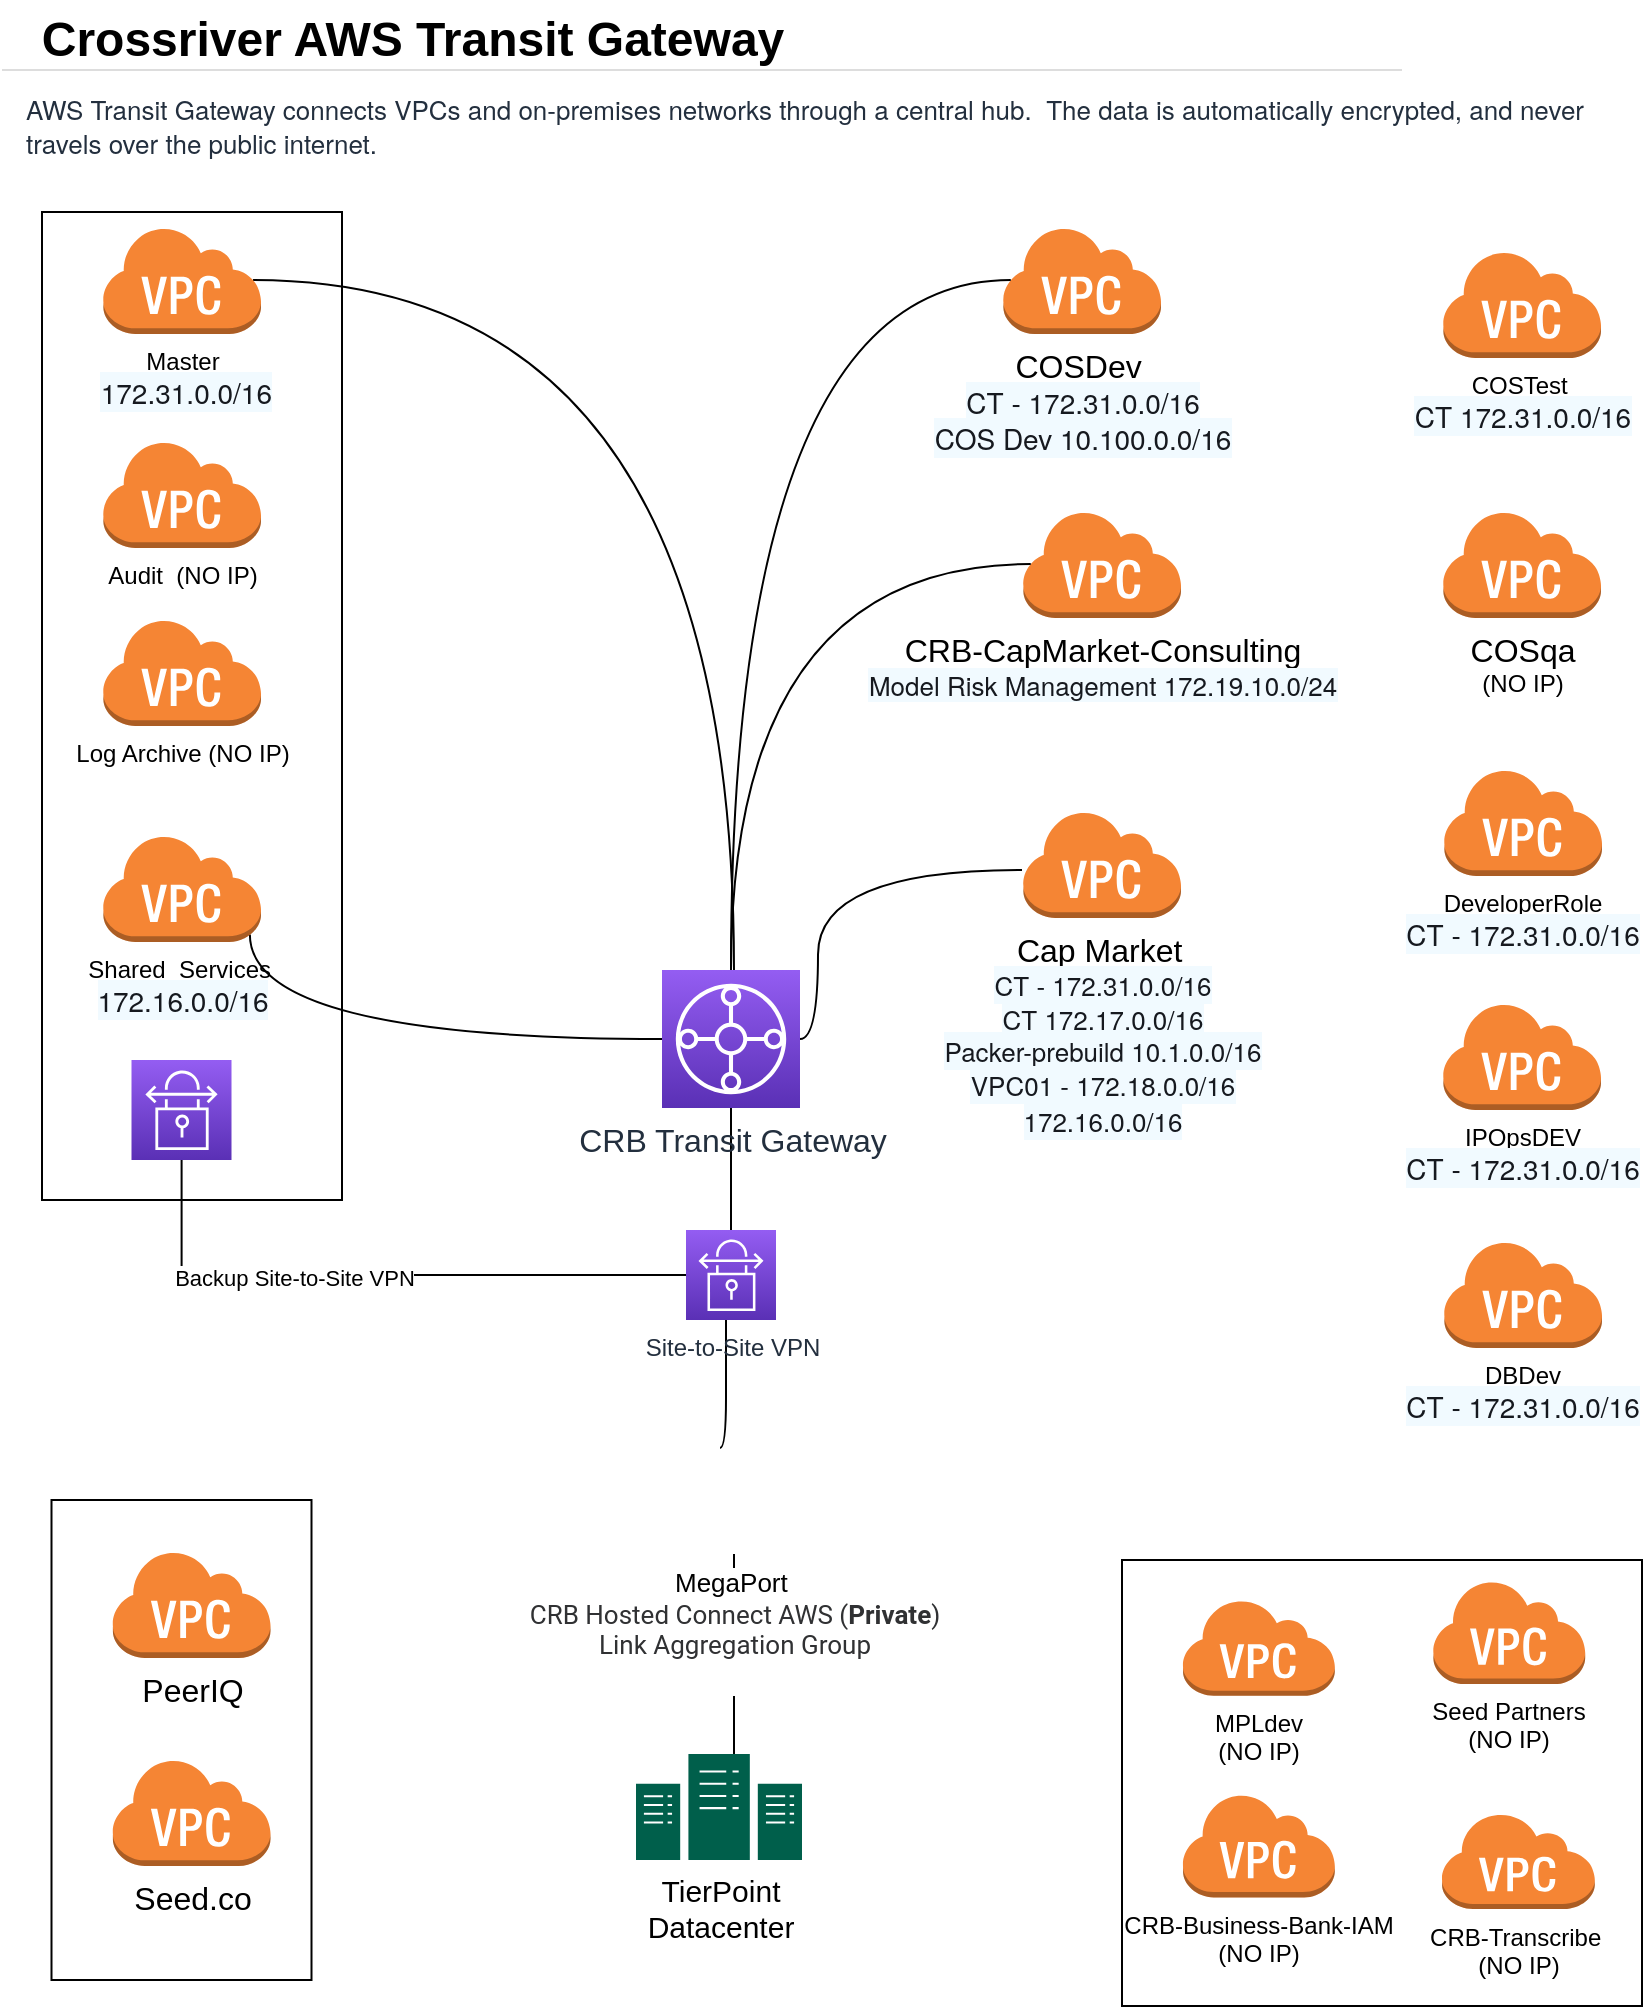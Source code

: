 <mxfile version="14.6.13" type="device"><diagram id="Vs96msSQXlB6r4_CL7Yd" name="Page-1"><mxGraphModel dx="2062" dy="1122" grid="1" gridSize="10" guides="1" tooltips="1" connect="1" arrows="1" fold="1" page="1" pageScale="1" pageWidth="850" pageHeight="1100" background="none" math="0" shadow="0"><root><mxCell id="0"/><mxCell id="1" parent="0"/><mxCell id="Ruxb51OMRyWR1sj8VzCT-89" value="" style="whiteSpace=wrap;html=1;" parent="1" vertex="1"><mxGeometry x="34.75" y="760" width="130" height="240" as="geometry"/></mxCell><mxCell id="Ruxb51OMRyWR1sj8VzCT-80" value="" style="whiteSpace=wrap;html=1;" parent="1" vertex="1"><mxGeometry x="30" y="116" width="150" height="494" as="geometry"/></mxCell><mxCell id="Ruxb51OMRyWR1sj8VzCT-20" value="&lt;font style=&quot;font-size: 16px&quot;&gt;COSDev&amp;nbsp;&lt;/font&gt;&lt;br&gt;&lt;span style=&quot;color: rgb(22 , 25 , 31) ; font-family: &amp;#34;amazon ember&amp;#34; , &amp;#34;helvetica neue&amp;#34; , &amp;#34;roboto&amp;#34; , &amp;#34;arial&amp;#34; , sans-serif ; font-size: 14px ; background-color: rgb(241 , 250 , 255)&quot;&gt;CT - 172.31.0.0/16&lt;br&gt;&lt;/span&gt;&lt;span style=&quot;color: rgb(22 , 25 , 31) ; font-family: &amp;#34;amazon ember&amp;#34; , &amp;#34;helvetica neue&amp;#34; , &amp;#34;roboto&amp;#34; , &amp;#34;arial&amp;#34; , sans-serif ; font-size: 14px ; background-color: rgb(241 , 250 , 255)&quot;&gt;COS Dev 10.100.0.0/16&lt;/span&gt;&lt;span style=&quot;color: rgb(22 , 25 , 31) ; font-family: &amp;#34;amazon ember&amp;#34; , &amp;#34;helvetica neue&amp;#34; , &amp;#34;roboto&amp;#34; , &amp;#34;arial&amp;#34; , sans-serif ; font-size: 14px ; background-color: rgb(241 , 250 , 255)&quot;&gt;&lt;br&gt;&lt;/span&gt;" style="outlineConnect=0;dashed=0;verticalLabelPosition=bottom;verticalAlign=top;align=center;html=1;shape=mxgraph.aws3.virtual_private_cloud;fillColor=#F58534;gradientColor=none;" parent="1" vertex="1"><mxGeometry x="510" y="123" width="79.5" height="54" as="geometry"/></mxCell><mxCell id="Ruxb51OMRyWR1sj8VzCT-26" value="COSTest&amp;nbsp;&lt;br&gt;&lt;span style=&quot;color: rgb(22 , 25 , 31) ; font-family: &amp;#34;amazon ember&amp;#34; , &amp;#34;helvetica neue&amp;#34; , &amp;#34;roboto&amp;#34; , &amp;#34;arial&amp;#34; , sans-serif ; font-size: 14px ; background-color: rgb(241 , 250 , 255)&quot;&gt;CT 172.31.0.0/16&lt;/span&gt;&lt;br&gt;&amp;nbsp;" style="outlineConnect=0;dashed=0;verticalLabelPosition=bottom;verticalAlign=top;align=center;html=1;shape=mxgraph.aws3.virtual_private_cloud;fillColor=#F58534;gradientColor=none;" parent="1" vertex="1"><mxGeometry x="730" y="135" width="79.5" height="54" as="geometry"/></mxCell><mxCell id="Ruxb51OMRyWR1sj8VzCT-27" value="&lt;font style=&quot;font-size: 16px&quot;&gt;COSqa&lt;/font&gt;&lt;br&gt;(NO IP)" style="outlineConnect=0;dashed=0;verticalLabelPosition=bottom;verticalAlign=top;align=center;html=1;shape=mxgraph.aws3.virtual_private_cloud;fillColor=#F58534;gradientColor=none;" parent="1" vertex="1"><mxGeometry x="730" y="265" width="79.5" height="54" as="geometry"/></mxCell><mxCell id="Ruxb51OMRyWR1sj8VzCT-28" value="&lt;font style=&quot;font-size: 16px&quot;&gt;Cap Market&lt;/font&gt;&amp;nbsp;&lt;br&gt;&lt;font style=&quot;font-size: 13px&quot;&gt;&lt;span style=&quot;color: rgb(22 , 25 , 31) ; font-family: &amp;#34;amazon ember&amp;#34; , &amp;#34;helvetica neue&amp;#34; , &amp;#34;roboto&amp;#34; , &amp;#34;arial&amp;#34; , sans-serif ; background-color: rgb(241 , 250 , 255)&quot;&gt;CT - 172.31.0.0/16&lt;/span&gt;&lt;span style=&quot;color: rgb(22 , 25 , 31) ; font-family: &amp;#34;amazon ember&amp;#34; , &amp;#34;helvetica neue&amp;#34; , &amp;#34;roboto&amp;#34; , &amp;#34;arial&amp;#34; , sans-serif ; background-color: rgb(241 , 250 , 255)&quot;&gt;&lt;br&gt;&lt;/span&gt;&lt;span style=&quot;color: rgb(22 , 25 , 31) ; font-family: &amp;#34;amazon ember&amp;#34; , &amp;#34;helvetica neue&amp;#34; , &amp;#34;roboto&amp;#34; , &amp;#34;arial&amp;#34; , sans-serif ; background-color: rgb(241 , 250 , 255)&quot;&gt;CT 172.17.0.0/16&lt;br&gt;&lt;/span&gt;&lt;span style=&quot;color: rgb(22 , 25 , 31) ; font-family: &amp;#34;amazon ember&amp;#34; , &amp;#34;helvetica neue&amp;#34; , &amp;#34;roboto&amp;#34; , &amp;#34;arial&amp;#34; , sans-serif ; background-color: rgb(241 , 250 , 255)&quot;&gt;Packer-prebuild 10.1.0.0/16&lt;br&gt;&lt;/span&gt;&lt;span style=&quot;color: rgb(22 , 25 , 31) ; font-family: &amp;#34;amazon ember&amp;#34; , &amp;#34;helvetica neue&amp;#34; , &amp;#34;roboto&amp;#34; , &amp;#34;arial&amp;#34; , sans-serif ; background-color: rgb(241 , 250 , 255)&quot;&gt;VPC01 - 172.18.0.0/16&lt;br&gt;&lt;/span&gt;&lt;span style=&quot;color: rgb(22 , 25 , 31) ; font-family: &amp;#34;amazon ember&amp;#34; , &amp;#34;helvetica neue&amp;#34; , &amp;#34;roboto&amp;#34; , &amp;#34;arial&amp;#34; , sans-serif ; background-color: rgb(241 , 250 , 255)&quot;&gt;172.16.0.0/16&lt;/span&gt;&lt;/font&gt;&lt;span style=&quot;color: rgb(22 , 25 , 31) ; font-family: &amp;#34;amazon ember&amp;#34; , &amp;#34;helvetica neue&amp;#34; , &amp;#34;roboto&amp;#34; , &amp;#34;arial&amp;#34; , sans-serif ; font-size: 14px ; background-color: rgb(241 , 250 , 255)&quot;&gt;&lt;br&gt;&lt;/span&gt;&lt;span style=&quot;color: rgb(22 , 25 , 31) ; font-family: &amp;#34;amazon ember&amp;#34; , &amp;#34;helvetica neue&amp;#34; , &amp;#34;roboto&amp;#34; , &amp;#34;arial&amp;#34; , sans-serif ; font-size: 14px ; background-color: rgb(241 , 250 , 255)&quot;&gt;&lt;br&gt;&lt;/span&gt;&lt;span style=&quot;color: rgb(22 , 25 , 31) ; font-family: &amp;#34;amazon ember&amp;#34; , &amp;#34;helvetica neue&amp;#34; , &amp;#34;roboto&amp;#34; , &amp;#34;arial&amp;#34; , sans-serif ; font-size: 14px ; background-color: rgb(241 , 250 , 255)&quot;&gt;&lt;br&gt;&lt;/span&gt;&lt;span style=&quot;color: rgb(22 , 25 , 31) ; font-family: &amp;#34;amazon ember&amp;#34; , &amp;#34;helvetica neue&amp;#34; , &amp;#34;roboto&amp;#34; , &amp;#34;arial&amp;#34; , sans-serif ; font-size: 14px ; background-color: rgb(241 , 250 , 255)&quot;&gt;&lt;br&gt;&lt;/span&gt;" style="outlineConnect=0;dashed=0;verticalLabelPosition=bottom;verticalAlign=top;align=center;html=1;shape=mxgraph.aws3.virtual_private_cloud;fillColor=#F58534;gradientColor=none;" parent="1" vertex="1"><mxGeometry x="520" y="415" width="79.5" height="54" as="geometry"/></mxCell><mxCell id="Ruxb51OMRyWR1sj8VzCT-35" value="&lt;font style=&quot;font-size: 16px&quot;&gt;CRB-CapMarket-Consulting&lt;/font&gt;&lt;br&gt;&lt;span style=&quot;color: rgb(22 , 25 , 31) ; font-family: &amp;#34;amazon ember&amp;#34; , &amp;#34;helvetica neue&amp;#34; , &amp;#34;roboto&amp;#34; , &amp;#34;arial&amp;#34; , sans-serif ; background-color: rgb(241 , 250 , 255)&quot;&gt;&lt;font style=&quot;font-size: 13px&quot;&gt;Model Risk Management 172.19.10.0/24&lt;/font&gt;&lt;/span&gt;" style="outlineConnect=0;dashed=0;verticalLabelPosition=bottom;verticalAlign=top;align=center;html=1;shape=mxgraph.aws3.virtual_private_cloud;fillColor=#F58534;gradientColor=none;" parent="1" vertex="1"><mxGeometry x="520" y="265" width="79.5" height="54" as="geometry"/></mxCell><mxCell id="Ruxb51OMRyWR1sj8VzCT-37" value="DBDev&lt;br&gt;&lt;span style=&quot;color: rgb(22 , 25 , 31) ; font-family: &amp;#34;amazon ember&amp;#34; , &amp;#34;helvetica neue&amp;#34; , &amp;#34;roboto&amp;#34; , &amp;#34;arial&amp;#34; , sans-serif ; font-size: 14px ; background-color: rgb(241 , 250 , 255)&quot;&gt;CT - 172.31.0.0/16&lt;/span&gt;" style="outlineConnect=0;dashed=0;verticalLabelPosition=bottom;verticalAlign=top;align=center;html=1;shape=mxgraph.aws3.virtual_private_cloud;fillColor=#F58534;gradientColor=none;" parent="1" vertex="1"><mxGeometry x="730.5" y="630" width="79.5" height="54" as="geometry"/></mxCell><mxCell id="Ruxb51OMRyWR1sj8VzCT-43" value="DeveloperRole&lt;br&gt;&lt;span style=&quot;color: rgb(22 , 25 , 31) ; font-family: &amp;#34;amazon ember&amp;#34; , &amp;#34;helvetica neue&amp;#34; , &amp;#34;roboto&amp;#34; , &amp;#34;arial&amp;#34; , sans-serif ; font-size: 14px ; background-color: rgb(241 , 250 , 255)&quot;&gt;CT - 172.31.0.0/16&lt;/span&gt;" style="outlineConnect=0;dashed=0;verticalLabelPosition=bottom;verticalAlign=top;align=center;html=1;shape=mxgraph.aws3.virtual_private_cloud;fillColor=#F58534;gradientColor=none;" parent="1" vertex="1"><mxGeometry x="730.5" y="394" width="79.5" height="54" as="geometry"/></mxCell><mxCell id="Ruxb51OMRyWR1sj8VzCT-48" value="IPOpsDEV&lt;br&gt;&lt;span style=&quot;color: rgb(22 , 25 , 31) ; font-family: &amp;#34;amazon ember&amp;#34; , &amp;#34;helvetica neue&amp;#34; , &amp;#34;roboto&amp;#34; , &amp;#34;arial&amp;#34; , sans-serif ; font-size: 14px ; background-color: rgb(241 , 250 , 255)&quot;&gt;CT - 172.31.0.0/16&lt;/span&gt;" style="outlineConnect=0;dashed=0;verticalLabelPosition=bottom;verticalAlign=top;align=center;html=1;shape=mxgraph.aws3.virtual_private_cloud;fillColor=#F58534;gradientColor=none;" parent="1" vertex="1"><mxGeometry x="730" y="511" width="79.5" height="54" as="geometry"/></mxCell><mxCell id="Ruxb51OMRyWR1sj8VzCT-62" style="edgeStyle=orthogonalEdgeStyle;orthogonalLoop=1;jettySize=auto;html=1;entryX=0.95;entryY=0.5;entryDx=0;entryDy=0;entryPerimeter=0;endArrow=none;endFill=0;curved=1;" parent="1" source="Ruxb51OMRyWR1sj8VzCT-51" target="Ruxb51OMRyWR1sj8VzCT-25" edge="1"><mxGeometry relative="1" as="geometry"><Array as="points"><mxPoint x="376" y="150"/></Array></mxGeometry></mxCell><mxCell id="Ruxb51OMRyWR1sj8VzCT-64" style="edgeStyle=orthogonalEdgeStyle;orthogonalLoop=1;jettySize=auto;html=1;exitX=0;exitY=0.5;exitDx=0;exitDy=0;exitPerimeter=0;entryX=0.93;entryY=0.93;entryDx=0;entryDy=0;entryPerimeter=0;endArrow=none;endFill=0;curved=1;" parent="1" source="Ruxb51OMRyWR1sj8VzCT-51" target="Ruxb51OMRyWR1sj8VzCT-22" edge="1"><mxGeometry relative="1" as="geometry"/></mxCell><mxCell id="Ruxb51OMRyWR1sj8VzCT-68" style="edgeStyle=orthogonalEdgeStyle;orthogonalLoop=1;jettySize=auto;html=1;exitX=1;exitY=0.5;exitDx=0;exitDy=0;exitPerimeter=0;endArrow=none;endFill=0;curved=1;" parent="1" source="Ruxb51OMRyWR1sj8VzCT-51" target="Ruxb51OMRyWR1sj8VzCT-28" edge="1"><mxGeometry relative="1" as="geometry"><Array as="points"><mxPoint x="418" y="445"/></Array></mxGeometry></mxCell><mxCell id="Ruxb51OMRyWR1sj8VzCT-77" value="" style="edgeStyle=orthogonalEdgeStyle;orthogonalLoop=1;jettySize=auto;html=1;endArrow=none;endFill=0;curved=1;" parent="1" source="Ruxb51OMRyWR1sj8VzCT-51" target="Ruxb51OMRyWR1sj8VzCT-61" edge="1"><mxGeometry relative="1" as="geometry"/></mxCell><mxCell id="Ruxb51OMRyWR1sj8VzCT-81" style="edgeStyle=orthogonalEdgeStyle;orthogonalLoop=1;jettySize=auto;html=1;exitX=0.5;exitY=0;exitDx=0;exitDy=0;exitPerimeter=0;entryX=0.055;entryY=0.5;entryDx=0;entryDy=0;entryPerimeter=0;endArrow=none;endFill=0;curved=1;" parent="1" source="Ruxb51OMRyWR1sj8VzCT-51" target="Ruxb51OMRyWR1sj8VzCT-35" edge="1"><mxGeometry relative="1" as="geometry"><Array as="points"><mxPoint x="375" y="292"/></Array></mxGeometry></mxCell><mxCell id="Ruxb51OMRyWR1sj8VzCT-82" style="edgeStyle=orthogonalEdgeStyle;orthogonalLoop=1;jettySize=auto;html=1;exitX=0.5;exitY=0;exitDx=0;exitDy=0;exitPerimeter=0;entryX=0.055;entryY=0.5;entryDx=0;entryDy=0;entryPerimeter=0;endArrow=none;endFill=0;curved=1;" parent="1" source="Ruxb51OMRyWR1sj8VzCT-51" target="Ruxb51OMRyWR1sj8VzCT-20" edge="1"><mxGeometry relative="1" as="geometry"><Array as="points"><mxPoint x="375" y="150"/></Array></mxGeometry></mxCell><mxCell id="Ruxb51OMRyWR1sj8VzCT-88" value="" style="edgeStyle=orthogonalEdgeStyle;orthogonalLoop=1;jettySize=auto;html=1;endArrow=none;endFill=0;curved=1;" parent="1" source="Ruxb51OMRyWR1sj8VzCT-51" target="Ruxb51OMRyWR1sj8VzCT-61" edge="1"><mxGeometry relative="1" as="geometry"/></mxCell><mxCell id="Ruxb51OMRyWR1sj8VzCT-51" value="&lt;font style=&quot;font-size: 16px&quot;&gt;CRB Transit Gateway&lt;/font&gt;" style="points=[[0,0,0],[0.25,0,0],[0.5,0,0],[0.75,0,0],[1,0,0],[0,1,0],[0.25,1,0],[0.5,1,0],[0.75,1,0],[1,1,0],[0,0.25,0],[0,0.5,0],[0,0.75,0],[1,0.25,0],[1,0.5,0],[1,0.75,0]];outlineConnect=0;fontColor=#232F3E;gradientColor=#945DF2;gradientDirection=north;fillColor=#5A30B5;strokeColor=#ffffff;dashed=0;verticalLabelPosition=bottom;verticalAlign=top;align=center;html=1;fontSize=12;fontStyle=0;aspect=fixed;shape=mxgraph.aws4.resourceIcon;resIcon=mxgraph.aws4.transit_gateway;" parent="1" vertex="1"><mxGeometry x="340" y="495" width="69" height="69" as="geometry"/></mxCell><mxCell id="Ruxb51OMRyWR1sj8VzCT-22" value="Shared_Services&amp;nbsp;&lt;br&gt;&lt;span style=&quot;color: rgb(22 , 25 , 31) ; font-family: &amp;#34;amazon ember&amp;#34; , &amp;#34;helvetica neue&amp;#34; , &amp;#34;roboto&amp;#34; , &amp;#34;arial&amp;#34; , sans-serif ; font-size: 14px ; background-color: rgb(241 , 250 , 255)&quot;&gt;172.16.0.0/16&lt;/span&gt;&lt;br&gt;&amp;nbsp;" style="outlineConnect=0;dashed=0;verticalLabelPosition=bottom;verticalAlign=top;align=center;html=1;shape=mxgraph.aws3.virtual_private_cloud;fillColor=#F58534;gradientColor=none;" parent="1" vertex="1"><mxGeometry x="60" y="427" width="79.5" height="54" as="geometry"/></mxCell><mxCell id="Ruxb51OMRyWR1sj8VzCT-23" value="Log Archive (NO IP)" style="outlineConnect=0;dashed=0;verticalLabelPosition=bottom;verticalAlign=top;align=center;html=1;shape=mxgraph.aws3.virtual_private_cloud;fillColor=#F58534;gradientColor=none;" parent="1" vertex="1"><mxGeometry x="60" y="319" width="79.5" height="54" as="geometry"/></mxCell><mxCell id="Ruxb51OMRyWR1sj8VzCT-24" value="Audit&amp;nbsp; (NO IP)" style="outlineConnect=0;dashed=0;verticalLabelPosition=bottom;verticalAlign=top;align=center;html=1;shape=mxgraph.aws3.virtual_private_cloud;fillColor=#F58534;gradientColor=none;" parent="1" vertex="1"><mxGeometry x="60" y="230" width="79.5" height="54" as="geometry"/></mxCell><mxCell id="Ruxb51OMRyWR1sj8VzCT-25" value="Master&lt;br&gt;&amp;nbsp;&lt;span style=&quot;color: rgb(22 , 25 , 31) ; font-family: &amp;#34;amazon ember&amp;#34; , &amp;#34;helvetica neue&amp;#34; , &amp;#34;roboto&amp;#34; , &amp;#34;arial&amp;#34; , sans-serif ; font-size: 14px ; background-color: rgb(241 , 250 , 255)&quot;&gt;172.31.0.0/16&lt;/span&gt;" style="outlineConnect=0;dashed=0;verticalLabelPosition=bottom;verticalAlign=top;align=center;html=1;shape=mxgraph.aws3.virtual_private_cloud;fillColor=#F58534;gradientColor=none;" parent="1" vertex="1"><mxGeometry x="60" y="123" width="79.5" height="54" as="geometry"/></mxCell><mxCell id="Ruxb51OMRyWR1sj8VzCT-78" value="" style="edgeStyle=orthogonalEdgeStyle;orthogonalLoop=1;jettySize=auto;html=1;endArrow=none;endFill=0;fontStyle=1;curved=1;" parent="1" edge="1"><mxGeometry relative="1" as="geometry"><mxPoint x="372" y="670" as="sourcePoint"/><mxPoint x="369" y="734" as="targetPoint"/><Array as="points"><mxPoint x="372" y="684"/><mxPoint x="372" y="684"/></Array></mxGeometry></mxCell><mxCell id="OtDdNiFBy0bkOyXgOuR7-4" style="edgeStyle=orthogonalEdgeStyle;rounded=0;orthogonalLoop=1;jettySize=auto;html=1;exitX=0;exitY=0.5;exitDx=0;exitDy=0;exitPerimeter=0;endArrow=none;endFill=0;" edge="1" parent="1" source="Ruxb51OMRyWR1sj8VzCT-61" target="OtDdNiFBy0bkOyXgOuR7-1"><mxGeometry relative="1" as="geometry"/></mxCell><mxCell id="OtDdNiFBy0bkOyXgOuR7-5" value="Backup Site-to-Site VPN" style="edgeLabel;html=1;align=center;verticalAlign=middle;resizable=0;points=[];" vertex="1" connectable="0" parent="OtDdNiFBy0bkOyXgOuR7-4"><mxGeometry x="0.266" y="1" relative="1" as="geometry"><mxPoint as="offset"/></mxGeometry></mxCell><mxCell id="Ruxb51OMRyWR1sj8VzCT-61" value="Site-to-Site VPN" style="points=[[0,0,0],[0.25,0,0],[0.5,0,0],[0.75,0,0],[1,0,0],[0,1,0],[0.25,1,0],[0.5,1,0],[0.75,1,0],[1,1,0],[0,0.25,0],[0,0.5,0],[0,0.75,0],[1,0.25,0],[1,0.5,0],[1,0.75,0]];outlineConnect=0;fontColor=#232F3E;gradientColor=#945DF2;gradientDirection=north;fillColor=#5A30B5;strokeColor=#ffffff;dashed=0;verticalLabelPosition=bottom;verticalAlign=top;align=center;html=1;fontSize=12;fontStyle=0;aspect=fixed;shape=mxgraph.aws4.resourceIcon;resIcon=mxgraph.aws4.site_to_site_vpn;" parent="1" vertex="1"><mxGeometry x="352" y="625" width="45" height="45" as="geometry"/></mxCell><mxCell id="Ruxb51OMRyWR1sj8VzCT-79" value="" style="edgeStyle=orthogonalEdgeStyle;orthogonalLoop=1;jettySize=auto;html=1;endArrow=none;endFill=0;curved=1;" parent="1" source="Ruxb51OMRyWR1sj8VzCT-75" target="Ruxb51OMRyWR1sj8VzCT-76" edge="1"><mxGeometry relative="1" as="geometry"><Array as="points"><mxPoint x="375" y="757"/><mxPoint x="375" y="757"/></Array></mxGeometry></mxCell><mxCell id="Ruxb51OMRyWR1sj8VzCT-75" value="&lt;font style=&quot;font-size: 13px&quot;&gt;MegaPort&amp;nbsp;&lt;br&gt;&lt;span style=&quot;color: rgb(48 , 49 , 51) ; font-family: &amp;#34;roboto&amp;#34; , &amp;#34;helvetica neue&amp;#34; , &amp;#34;helvetica&amp;#34; , &amp;#34;arial&amp;#34; , sans-serif&quot;&gt;CRB Hosted Connect AWS (&lt;b&gt;Private&lt;/b&gt;)&lt;br&gt;&lt;/span&gt;&lt;span style=&quot;color: rgb(48 , 49 , 51) ; font-family: &amp;#34;roboto&amp;#34; , &amp;#34;helvetica neue&amp;#34; , &amp;#34;helvetica&amp;#34; , &amp;#34;arial&amp;#34; , sans-serif&quot;&gt;Link Aggregation Group&lt;br&gt;&lt;/span&gt;&lt;/font&gt;&lt;span style=&quot;color: rgb(48 , 49 , 51) ; font-family: &amp;#34;roboto&amp;#34; , &amp;#34;helvetica neue&amp;#34; , &amp;#34;helvetica&amp;#34; , &amp;#34;arial&amp;#34; , sans-serif ; font-size: 14px&quot;&gt;&lt;br&gt;&lt;/span&gt;" style="shape=image;html=1;verticalAlign=top;verticalLabelPosition=bottom;labelBackgroundColor=#ffffff;imageAspect=0;aspect=fixed;image=https://cdn4.iconfinder.com/data/icons/logos-and-brands/512/214_Megaport_logo_logos-128.png;" parent="1" vertex="1"><mxGeometry x="346" y="727" width="60" height="60" as="geometry"/></mxCell><mxCell id="Ruxb51OMRyWR1sj8VzCT-76" value="&lt;font style=&quot;font-size: 15px&quot;&gt;TierPoint &lt;br&gt;Datacenter&lt;/font&gt;" style="pointerEvents=1;shadow=0;dashed=0;html=1;strokeColor=none;fillColor=#005F4B;labelPosition=center;verticalLabelPosition=bottom;verticalAlign=top;align=center;outlineConnect=0;shape=mxgraph.veeam2.datacenter;" parent="1" vertex="1"><mxGeometry x="327" y="887" width="83" height="53" as="geometry"/></mxCell><mxCell id="Ruxb51OMRyWR1sj8VzCT-83" value="" style="group;" parent="1" vertex="1" connectable="0"><mxGeometry x="570" y="790" width="260" height="223" as="geometry"/></mxCell><mxCell id="Ruxb51OMRyWR1sj8VzCT-67" value="" style="whiteSpace=wrap;html=1;" parent="Ruxb51OMRyWR1sj8VzCT-83" vertex="1"><mxGeometry width="260" height="223" as="geometry"/></mxCell><mxCell id="Ruxb51OMRyWR1sj8VzCT-32" value="CRB-Business-Bank-IAM&lt;br&gt;(NO IP)" style="outlineConnect=0;dashed=0;verticalLabelPosition=bottom;verticalAlign=top;align=center;html=1;shape=mxgraph.aws3.virtual_private_cloud;fillColor=#F58534;gradientColor=none;" parent="Ruxb51OMRyWR1sj8VzCT-83" vertex="1"><mxGeometry x="29.852" y="116.348" width="76.556" height="52.357" as="geometry"/></mxCell><mxCell id="Ruxb51OMRyWR1sj8VzCT-36" value="CRB-Transcribe&amp;nbsp;&lt;br&gt;(NO IP)" style="outlineConnect=0;dashed=0;verticalLabelPosition=bottom;verticalAlign=top;align=center;html=1;shape=mxgraph.aws3.virtual_private_cloud;fillColor=#F58534;gradientColor=none;" parent="Ruxb51OMRyWR1sj8VzCT-83" vertex="1"><mxGeometry x="159.37" y="126.043" width="77.037" height="48.478" as="geometry"/></mxCell><mxCell id="Ruxb51OMRyWR1sj8VzCT-49" value="MPLdev&lt;br&gt;(NO IP)" style="outlineConnect=0;dashed=0;verticalLabelPosition=bottom;verticalAlign=top;align=center;html=1;shape=mxgraph.aws3.virtual_private_cloud;fillColor=#F58534;gradientColor=none;" parent="Ruxb51OMRyWR1sj8VzCT-83" vertex="1"><mxGeometry x="29.852" y="19.391" width="76.556" height="48.478" as="geometry"/></mxCell><mxCell id="Ruxb51OMRyWR1sj8VzCT-50" value="Seed Partners&lt;br&gt;(NO IP)" style="outlineConnect=0;dashed=0;verticalLabelPosition=bottom;verticalAlign=top;align=center;html=1;shape=mxgraph.aws3.virtual_private_cloud;fillColor=#F58534;gradientColor=none;" parent="Ruxb51OMRyWR1sj8VzCT-83" vertex="1"><mxGeometry x="155.037" y="9.696" width="76.556" height="52.357" as="geometry"/></mxCell><mxCell id="Ruxb51OMRyWR1sj8VzCT-84" value="&lt;font style=&quot;font-size: 16px&quot;&gt;PeerIQ&lt;/font&gt;" style="outlineConnect=0;dashed=0;verticalLabelPosition=bottom;verticalAlign=top;align=center;html=1;shape=mxgraph.aws3.virtual_private_cloud;fillColor=#F58534;gradientColor=none;" parent="1" vertex="1"><mxGeometry x="64.75" y="785" width="79.5" height="54" as="geometry"/></mxCell><mxCell id="Ruxb51OMRyWR1sj8VzCT-85" value="&lt;font style=&quot;font-size: 16px&quot;&gt;Seed.co&lt;/font&gt;" style="outlineConnect=0;dashed=0;verticalLabelPosition=bottom;verticalAlign=top;align=center;html=1;shape=mxgraph.aws3.virtual_private_cloud;fillColor=#F58534;gradientColor=none;" parent="1" vertex="1"><mxGeometry x="64.75" y="889" width="79.5" height="54" as="geometry"/></mxCell><mxCell id="Ruxb51OMRyWR1sj8VzCT-90" value="Crossriver AWS Transit Gateway" style="text;strokeColor=none;fillColor=none;html=1;fontSize=24;fontStyle=1;verticalAlign=middle;align=center;" parent="1" vertex="1"><mxGeometry x="150" y="10" width="130" height="40" as="geometry"/></mxCell><mxCell id="Ruxb51OMRyWR1sj8VzCT-99" value="&lt;font style=&quot;font-size: 13px&quot;&gt;&lt;span style=&quot;color: rgb(35 , 47 , 62) ; font-family: &amp;#34;amazonember&amp;#34; , &amp;#34;helvetica neue&amp;#34; , &amp;#34;helvetica&amp;#34; , &amp;#34;arial&amp;#34; , sans-serif&quot;&gt;&lt;font style=&quot;font-size: 13px&quot;&gt;AWS Transit Gateway connects VPCs and on-premises networks through a central hub.&amp;nbsp; The&amp;nbsp;&lt;/font&gt;&lt;/span&gt;&lt;span style=&quot;color: rgb(35 , 47 , 62) ; font-family: &amp;#34;amazonember&amp;#34; , &amp;#34;helvetica neue&amp;#34; , &amp;#34;helvetica&amp;#34; , &amp;#34;arial&amp;#34; , sans-serif&quot;&gt;data is automatically encrypted, and never travels over the public internet.&lt;/span&gt;&lt;/font&gt;" style="strokeColor=none;fillColor=none;whiteSpace=wrap;html=1;align=left;verticalAlign=top;fontSize=14;" parent="1" vertex="1"><mxGeometry x="20" y="50" width="800" height="20" as="geometry"/></mxCell><mxCell id="Ruxb51OMRyWR1sj8VzCT-103" value="" style="shape=line;strokeColor=#dddddd;" parent="1" vertex="1"><mxGeometry x="10" y="40" width="700" height="10" as="geometry"/></mxCell><mxCell id="OtDdNiFBy0bkOyXgOuR7-1" value="" style="points=[[0,0,0],[0.25,0,0],[0.5,0,0],[0.75,0,0],[1,0,0],[0,1,0],[0.25,1,0],[0.5,1,0],[0.75,1,0],[1,1,0],[0,0.25,0],[0,0.5,0],[0,0.75,0],[1,0.25,0],[1,0.5,0],[1,0.75,0]];outlineConnect=0;fontColor=#232F3E;gradientColor=#945DF2;gradientDirection=north;fillColor=#5A30B5;strokeColor=#ffffff;dashed=0;verticalLabelPosition=bottom;verticalAlign=top;align=center;html=1;fontSize=12;fontStyle=0;aspect=fixed;shape=mxgraph.aws4.resourceIcon;resIcon=mxgraph.aws4.site_to_site_vpn;" vertex="1" parent="1"><mxGeometry x="74.75" y="540" width="50" height="50" as="geometry"/></mxCell></root></mxGraphModel></diagram></mxfile>